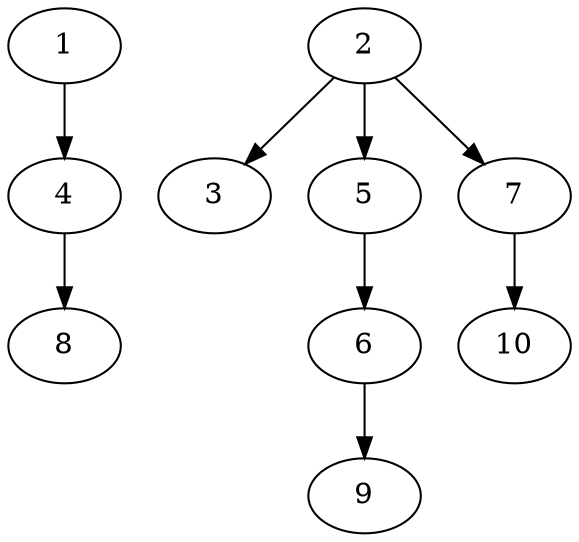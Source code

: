 // DAG automatically generated by daggen at Fri Aug  4 16:35:13 2017
// ./daggen --dot -n 10 --fat 0.5 --regular 0.8 --density 0.2 --jump 2 
digraph G {
  1 [size="549756", alpha="0.17"]
  1 -> 4 [size ="537"]
  2 [size="17303", alpha="0.04"]
  2 -> 3 [size ="302"]
  2 -> 5 [size ="302"]
  2 -> 7 [size ="302"]
  3 [size="47449", alpha="0.16"]
  4 [size="295662", alpha="0.14"]
  4 -> 8 [size ="537"]
  5 [size="14941", alpha="0.18"]
  5 -> 6 [size ="537"]
  6 [size="41076", alpha="0.07"]
  6 -> 9 [size ="34"]
  7 [size="4075", alpha="0.05"]
  7 -> 10 [size ="210"]
  8 [size="549756", alpha="0.17"]
  9 [size="782758", alpha="0.04"]
  10 [size="519506", alpha="0.08"]
}
